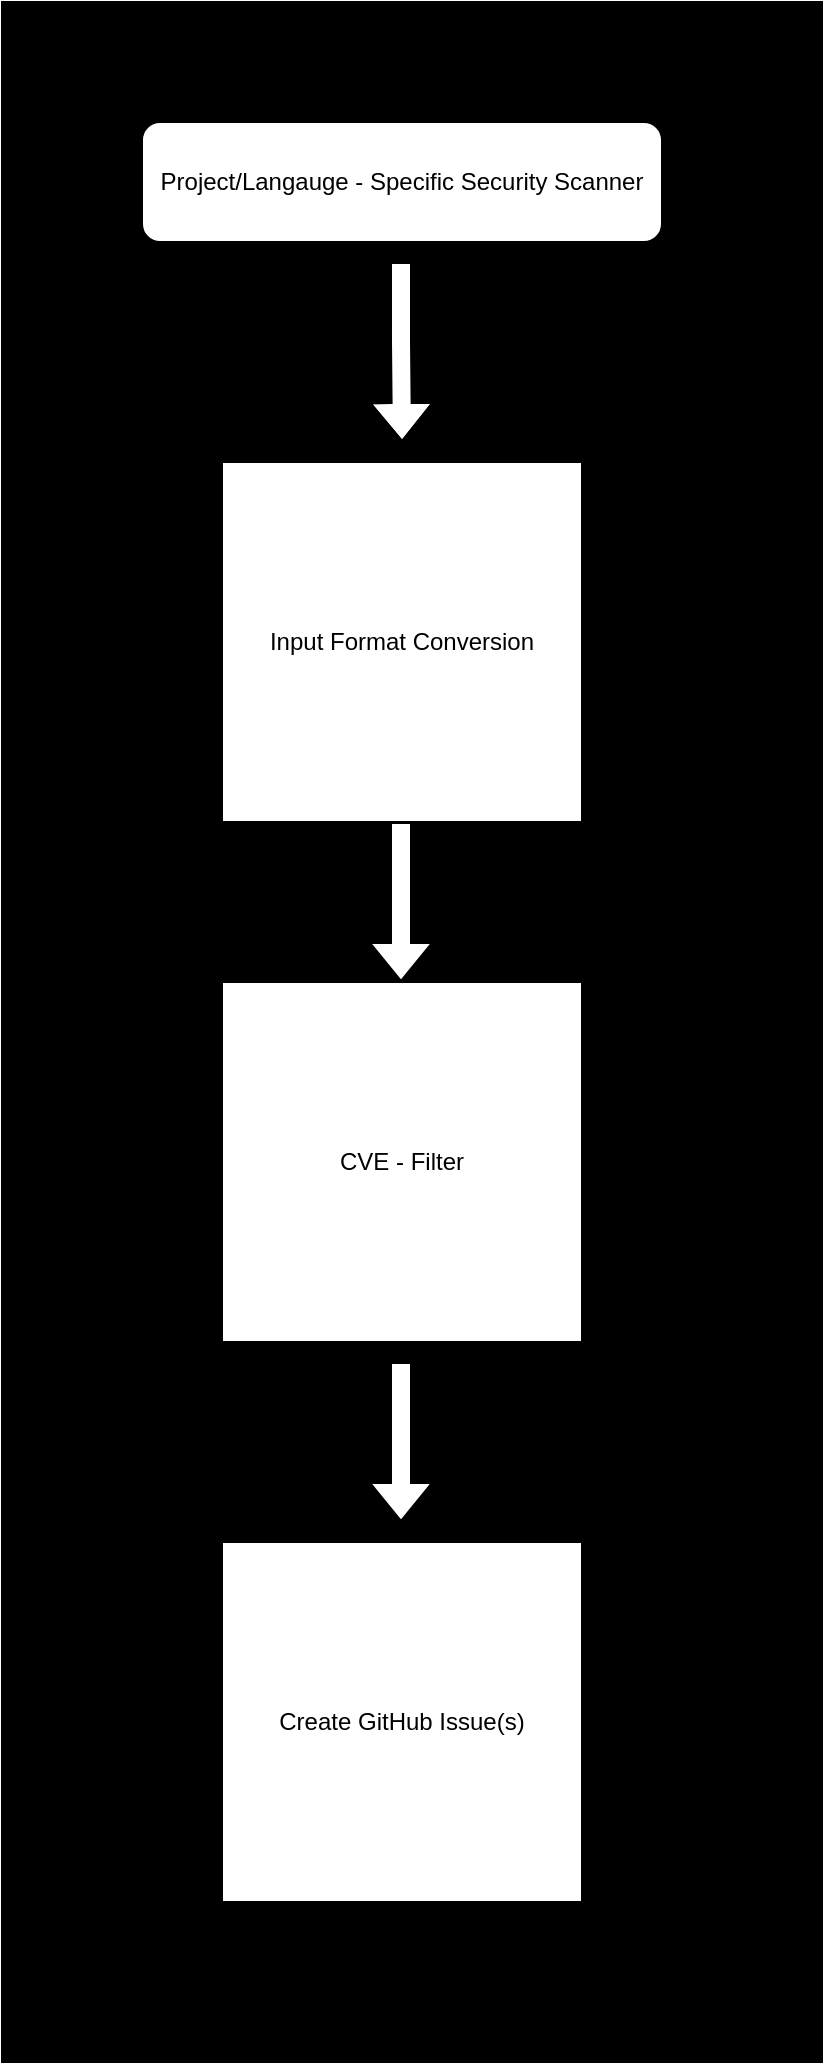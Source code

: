 <mxfile version="22.0.8" type="device">
  <diagram id="C5RBs43oDa-KdzZeNtuy" name="Page-1">
    <mxGraphModel dx="1234" dy="1150" grid="1" gridSize="10" guides="1" tooltips="1" connect="1" arrows="1" fold="1" page="1" pageScale="1" pageWidth="827" pageHeight="1169" math="0" shadow="0">
      <root>
        <mxCell id="WIyWlLk6GJQsqaUBKTNV-0" />
        <mxCell id="WIyWlLk6GJQsqaUBKTNV-1" parent="WIyWlLk6GJQsqaUBKTNV-0" />
        <mxCell id="DG2bpRfCFF8SZx8cY8eV-9" value="" style="rounded=0;whiteSpace=wrap;html=1;fillColor=#000000;" vertex="1" parent="WIyWlLk6GJQsqaUBKTNV-1">
          <mxGeometry x="40" y="40" width="410" height="1030" as="geometry" />
        </mxCell>
        <mxCell id="WIyWlLk6GJQsqaUBKTNV-3" value="Project/Langauge - Specific Security Scanner" style="rounded=1;whiteSpace=wrap;html=1;fontSize=12;glass=0;strokeWidth=1;shadow=0;" parent="WIyWlLk6GJQsqaUBKTNV-1" vertex="1">
          <mxGeometry x="110" y="100" width="260" height="60" as="geometry" />
        </mxCell>
        <mxCell id="DG2bpRfCFF8SZx8cY8eV-0" value="Input Format Conversion" style="whiteSpace=wrap;html=1;aspect=fixed;" vertex="1" parent="WIyWlLk6GJQsqaUBKTNV-1">
          <mxGeometry x="150" y="270" width="180" height="180" as="geometry" />
        </mxCell>
        <mxCell id="DG2bpRfCFF8SZx8cY8eV-1" value="CVE - Filter" style="whiteSpace=wrap;html=1;aspect=fixed;" vertex="1" parent="WIyWlLk6GJQsqaUBKTNV-1">
          <mxGeometry x="150" y="530" width="180" height="180" as="geometry" />
        </mxCell>
        <mxCell id="DG2bpRfCFF8SZx8cY8eV-2" value="Create GitHub Issue(s)" style="whiteSpace=wrap;html=1;aspect=fixed;" vertex="1" parent="WIyWlLk6GJQsqaUBKTNV-1">
          <mxGeometry x="150" y="810" width="180" height="180" as="geometry" />
        </mxCell>
        <mxCell id="DG2bpRfCFF8SZx8cY8eV-5" value="" style="shape=flexArrow;endArrow=classic;html=1;rounded=0;exitX=0.5;exitY=1;exitDx=0;exitDy=0;fillColor=default;" edge="1" parent="WIyWlLk6GJQsqaUBKTNV-1">
          <mxGeometry width="50" height="50" relative="1" as="geometry">
            <mxPoint x="239.5" y="170" as="sourcePoint" />
            <mxPoint x="240" y="260" as="targetPoint" />
            <Array as="points">
              <mxPoint x="239.5" y="210" />
            </Array>
          </mxGeometry>
        </mxCell>
        <mxCell id="DG2bpRfCFF8SZx8cY8eV-6" value="" style="shape=flexArrow;endArrow=classic;html=1;rounded=0;exitX=0.5;exitY=1;exitDx=0;exitDy=0;entryX=0.5;entryY=0;entryDx=0;entryDy=0;fillColor=default;" edge="1" parent="WIyWlLk6GJQsqaUBKTNV-1">
          <mxGeometry width="50" height="50" relative="1" as="geometry">
            <mxPoint x="239.5" y="450" as="sourcePoint" />
            <mxPoint x="239.5" y="530" as="targetPoint" />
          </mxGeometry>
        </mxCell>
        <mxCell id="DG2bpRfCFF8SZx8cY8eV-7" value="" style="shape=flexArrow;endArrow=classic;html=1;rounded=0;exitX=0.5;exitY=1;exitDx=0;exitDy=0;entryX=0.5;entryY=0;entryDx=0;entryDy=0;fillColor=default;" edge="1" parent="WIyWlLk6GJQsqaUBKTNV-1">
          <mxGeometry width="50" height="50" relative="1" as="geometry">
            <mxPoint x="239.5" y="720" as="sourcePoint" />
            <mxPoint x="239.5" y="800" as="targetPoint" />
          </mxGeometry>
        </mxCell>
      </root>
    </mxGraphModel>
  </diagram>
</mxfile>
